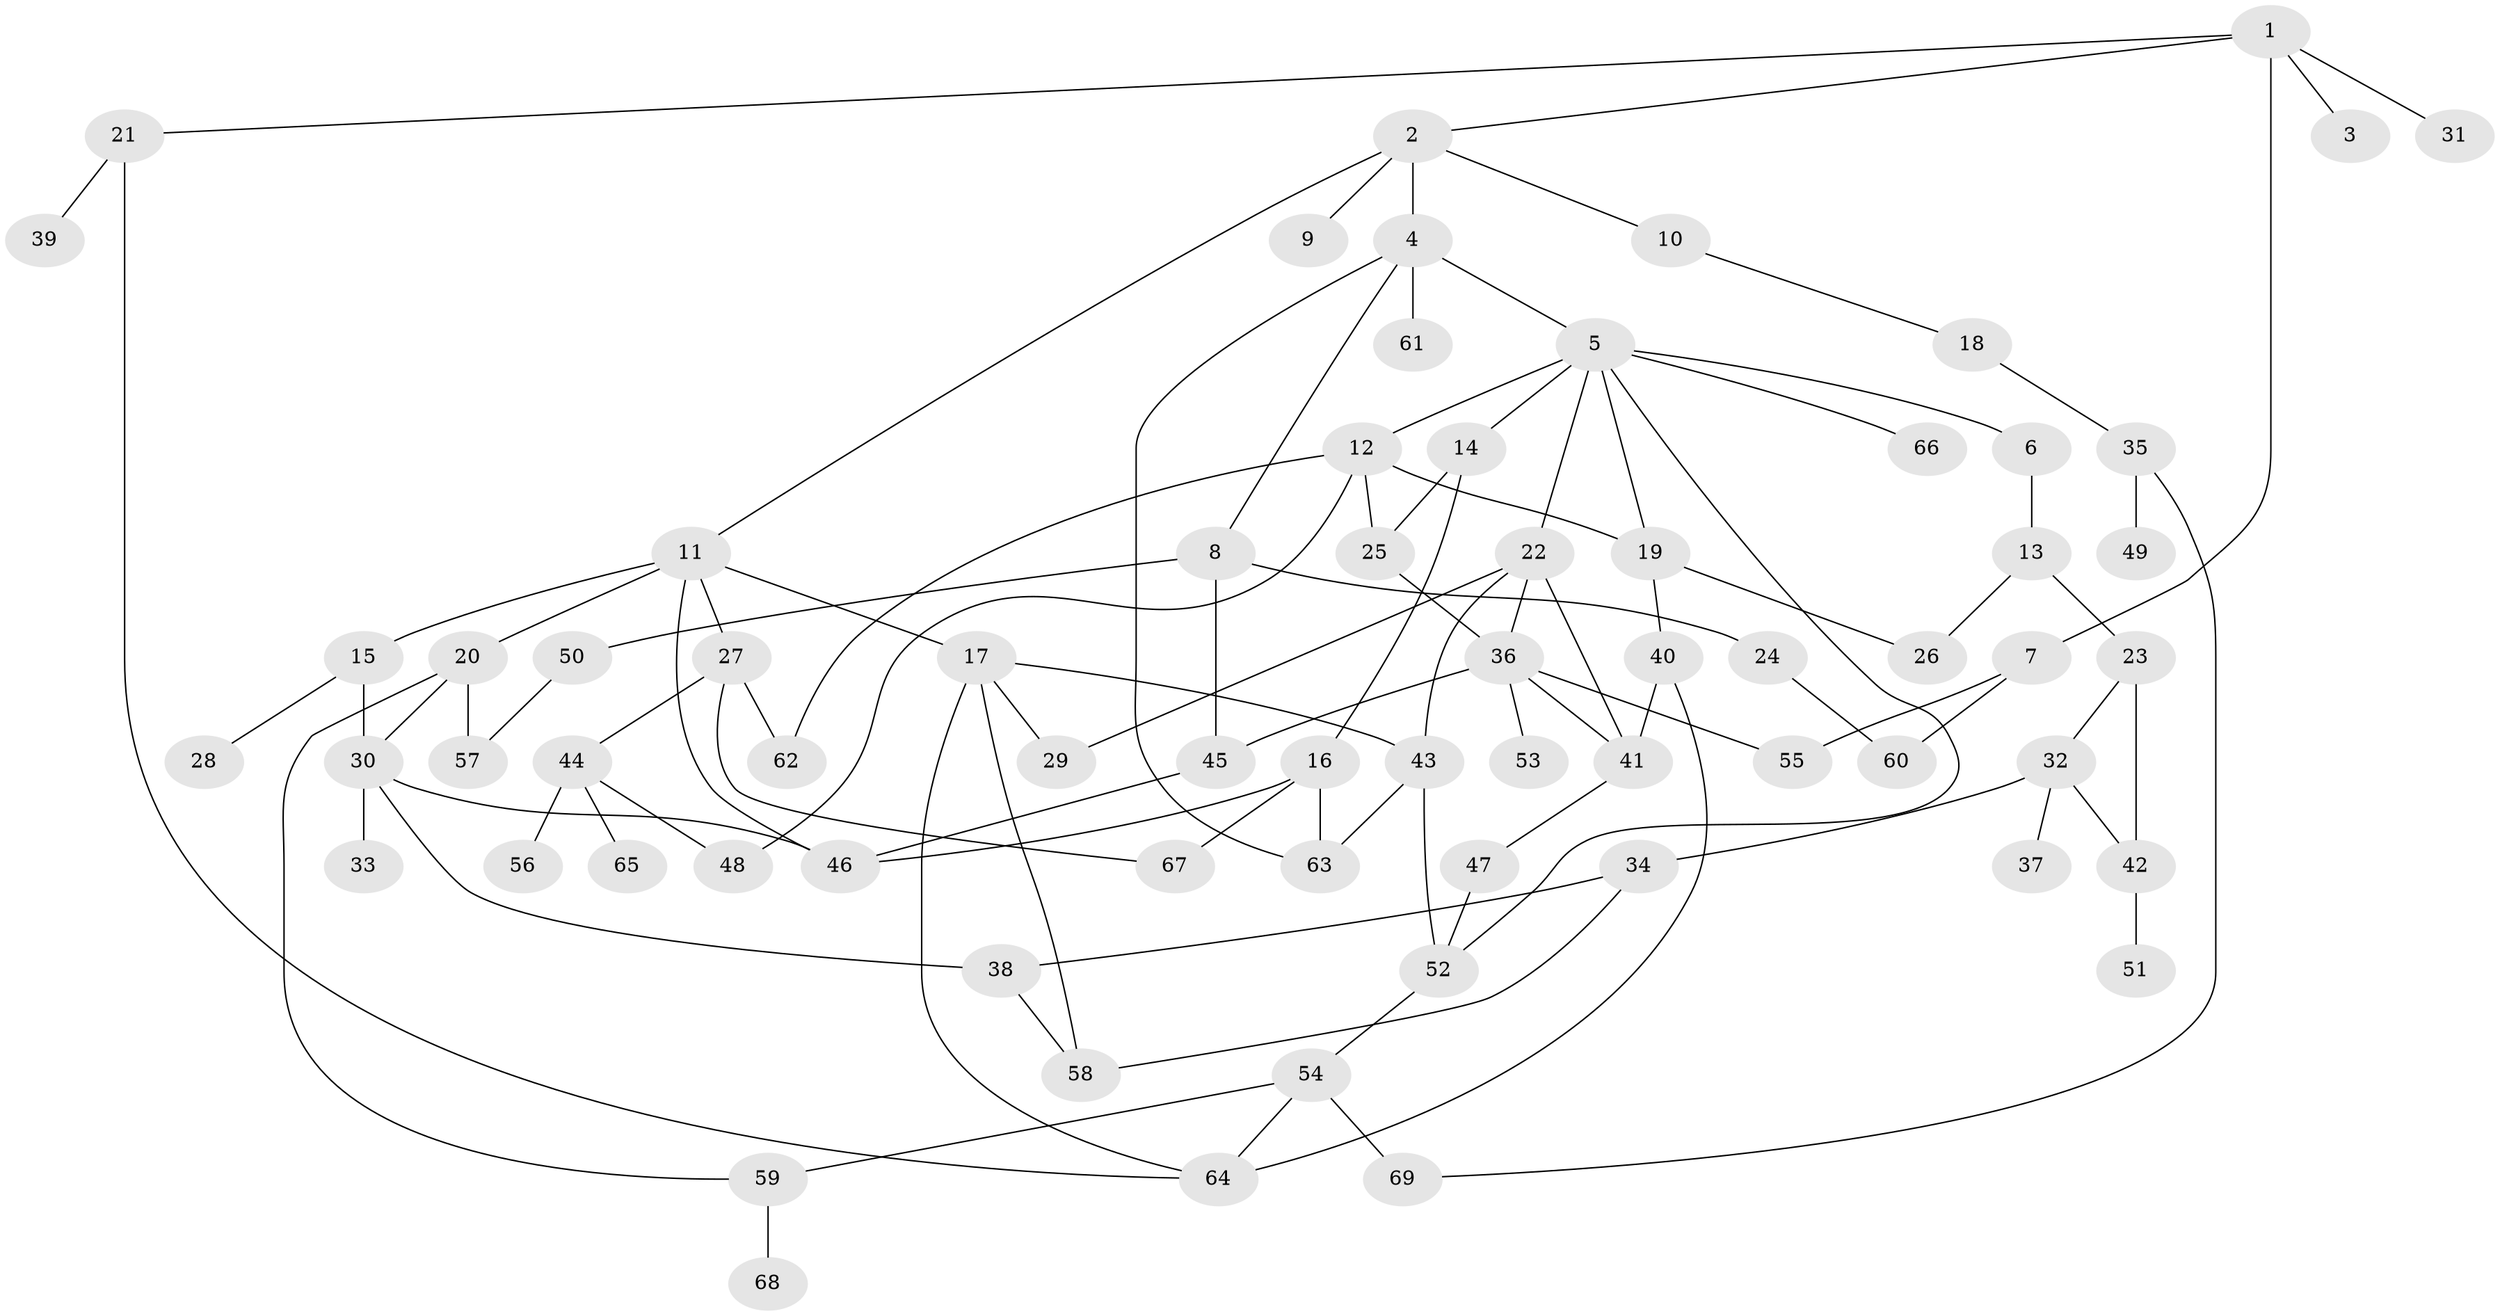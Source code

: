 // original degree distribution, {5: 0.08849557522123894, 2: 0.26548672566371684, 9: 0.008849557522123894, 3: 0.19469026548672566, 6: 0.017699115044247787, 4: 0.11504424778761062, 1: 0.3008849557522124, 7: 0.008849557522123894}
// Generated by graph-tools (version 1.1) at 2025/48/03/04/25 22:48:39]
// undirected, 69 vertices, 100 edges
graph export_dot {
  node [color=gray90,style=filled];
  1;
  2;
  3;
  4;
  5;
  6;
  7;
  8;
  9;
  10;
  11;
  12;
  13;
  14;
  15;
  16;
  17;
  18;
  19;
  20;
  21;
  22;
  23;
  24;
  25;
  26;
  27;
  28;
  29;
  30;
  31;
  32;
  33;
  34;
  35;
  36;
  37;
  38;
  39;
  40;
  41;
  42;
  43;
  44;
  45;
  46;
  47;
  48;
  49;
  50;
  51;
  52;
  53;
  54;
  55;
  56;
  57;
  58;
  59;
  60;
  61;
  62;
  63;
  64;
  65;
  66;
  67;
  68;
  69;
  1 -- 2 [weight=1.0];
  1 -- 3 [weight=1.0];
  1 -- 7 [weight=1.0];
  1 -- 21 [weight=1.0];
  1 -- 31 [weight=1.0];
  2 -- 4 [weight=1.0];
  2 -- 9 [weight=1.0];
  2 -- 10 [weight=1.0];
  2 -- 11 [weight=1.0];
  4 -- 5 [weight=1.0];
  4 -- 8 [weight=1.0];
  4 -- 61 [weight=1.0];
  4 -- 63 [weight=1.0];
  5 -- 6 [weight=1.0];
  5 -- 12 [weight=1.0];
  5 -- 14 [weight=1.0];
  5 -- 19 [weight=1.0];
  5 -- 22 [weight=1.0];
  5 -- 52 [weight=1.0];
  5 -- 66 [weight=1.0];
  6 -- 13 [weight=1.0];
  7 -- 55 [weight=1.0];
  7 -- 60 [weight=1.0];
  8 -- 24 [weight=1.0];
  8 -- 45 [weight=1.0];
  8 -- 50 [weight=1.0];
  10 -- 18 [weight=1.0];
  11 -- 15 [weight=1.0];
  11 -- 17 [weight=1.0];
  11 -- 20 [weight=1.0];
  11 -- 27 [weight=1.0];
  11 -- 46 [weight=1.0];
  12 -- 19 [weight=1.0];
  12 -- 25 [weight=1.0];
  12 -- 48 [weight=1.0];
  12 -- 62 [weight=1.0];
  13 -- 23 [weight=1.0];
  13 -- 26 [weight=1.0];
  14 -- 16 [weight=1.0];
  14 -- 25 [weight=1.0];
  15 -- 28 [weight=1.0];
  15 -- 30 [weight=1.0];
  16 -- 46 [weight=1.0];
  16 -- 63 [weight=2.0];
  16 -- 67 [weight=1.0];
  17 -- 29 [weight=1.0];
  17 -- 43 [weight=1.0];
  17 -- 58 [weight=1.0];
  17 -- 64 [weight=1.0];
  18 -- 35 [weight=1.0];
  19 -- 26 [weight=1.0];
  19 -- 40 [weight=1.0];
  20 -- 30 [weight=1.0];
  20 -- 57 [weight=1.0];
  20 -- 59 [weight=1.0];
  21 -- 39 [weight=1.0];
  21 -- 64 [weight=1.0];
  22 -- 29 [weight=1.0];
  22 -- 36 [weight=1.0];
  22 -- 41 [weight=1.0];
  22 -- 43 [weight=1.0];
  23 -- 32 [weight=1.0];
  23 -- 42 [weight=1.0];
  24 -- 60 [weight=1.0];
  25 -- 36 [weight=1.0];
  27 -- 44 [weight=1.0];
  27 -- 62 [weight=1.0];
  27 -- 67 [weight=1.0];
  30 -- 33 [weight=4.0];
  30 -- 38 [weight=1.0];
  30 -- 46 [weight=1.0];
  32 -- 34 [weight=1.0];
  32 -- 37 [weight=1.0];
  32 -- 42 [weight=1.0];
  34 -- 38 [weight=1.0];
  34 -- 58 [weight=1.0];
  35 -- 49 [weight=1.0];
  35 -- 69 [weight=1.0];
  36 -- 41 [weight=1.0];
  36 -- 45 [weight=1.0];
  36 -- 53 [weight=1.0];
  36 -- 55 [weight=1.0];
  38 -- 58 [weight=1.0];
  40 -- 41 [weight=1.0];
  40 -- 64 [weight=1.0];
  41 -- 47 [weight=1.0];
  42 -- 51 [weight=1.0];
  43 -- 52 [weight=1.0];
  43 -- 63 [weight=1.0];
  44 -- 48 [weight=1.0];
  44 -- 56 [weight=1.0];
  44 -- 65 [weight=1.0];
  45 -- 46 [weight=1.0];
  47 -- 52 [weight=1.0];
  50 -- 57 [weight=1.0];
  52 -- 54 [weight=1.0];
  54 -- 59 [weight=1.0];
  54 -- 64 [weight=1.0];
  54 -- 69 [weight=1.0];
  59 -- 68 [weight=1.0];
}
